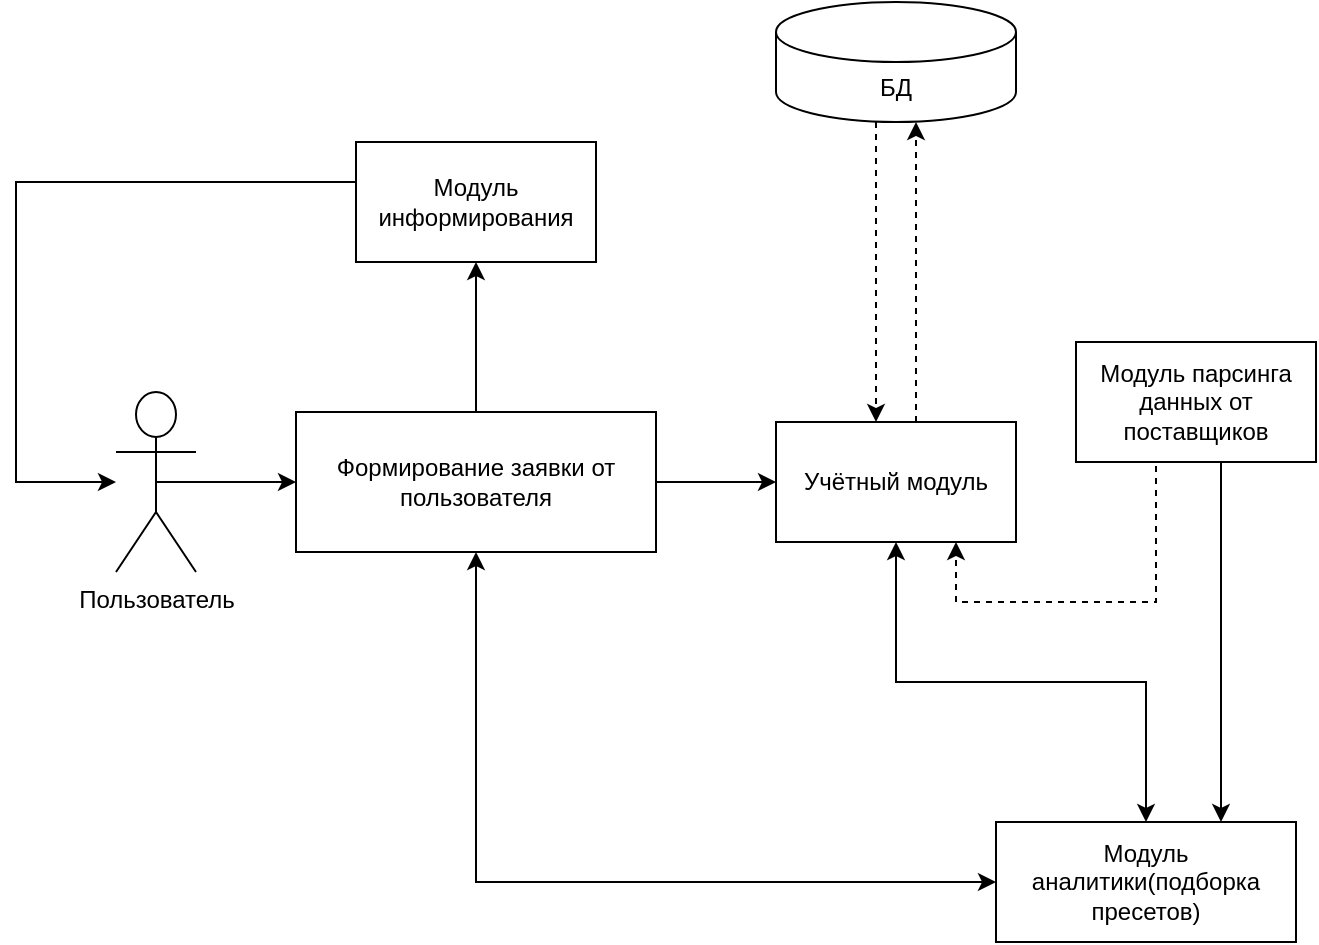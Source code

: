 <mxfile version="26.1.1">
  <diagram name="Страница — 1" id="cpi80OK5ggxKdEkJf6Ek">
    <mxGraphModel dx="954" dy="639" grid="1" gridSize="10" guides="1" tooltips="1" connect="1" arrows="1" fold="1" page="1" pageScale="1" pageWidth="827" pageHeight="1169" math="0" shadow="0">
      <root>
        <mxCell id="0" />
        <mxCell id="1" parent="0" />
        <mxCell id="anivfigtLwiNKghZM0W1-9" style="edgeStyle=orthogonalEdgeStyle;rounded=0;orthogonalLoop=1;jettySize=auto;html=1;exitX=0.5;exitY=0.5;exitDx=0;exitDy=0;exitPerimeter=0;entryX=0;entryY=0.5;entryDx=0;entryDy=0;" edge="1" parent="1" source="anivfigtLwiNKghZM0W1-1" target="anivfigtLwiNKghZM0W1-4">
          <mxGeometry relative="1" as="geometry" />
        </mxCell>
        <mxCell id="anivfigtLwiNKghZM0W1-1" value="Пользователь" style="shape=umlActor;verticalLabelPosition=bottom;verticalAlign=top;html=1;outlineConnect=0;" vertex="1" parent="1">
          <mxGeometry x="90" y="255" width="40" height="90" as="geometry" />
        </mxCell>
        <mxCell id="anivfigtLwiNKghZM0W1-6" value="" style="edgeStyle=orthogonalEdgeStyle;rounded=0;orthogonalLoop=1;jettySize=auto;html=1;" edge="1" parent="1" source="anivfigtLwiNKghZM0W1-4" target="anivfigtLwiNKghZM0W1-5">
          <mxGeometry relative="1" as="geometry" />
        </mxCell>
        <mxCell id="anivfigtLwiNKghZM0W1-26" style="edgeStyle=orthogonalEdgeStyle;rounded=0;orthogonalLoop=1;jettySize=auto;html=1;entryX=0;entryY=0.5;entryDx=0;entryDy=0;exitX=0.5;exitY=1;exitDx=0;exitDy=0;startArrow=classic;startFill=1;" edge="1" parent="1" source="anivfigtLwiNKghZM0W1-4" target="anivfigtLwiNKghZM0W1-20">
          <mxGeometry relative="1" as="geometry">
            <mxPoint x="240" y="415" as="sourcePoint" />
            <mxPoint x="447.5" y="585" as="targetPoint" />
            <Array as="points">
              <mxPoint x="270" y="500" />
            </Array>
          </mxGeometry>
        </mxCell>
        <mxCell id="anivfigtLwiNKghZM0W1-28" value="" style="edgeStyle=orthogonalEdgeStyle;rounded=0;orthogonalLoop=1;jettySize=auto;html=1;" edge="1" parent="1" source="anivfigtLwiNKghZM0W1-4" target="anivfigtLwiNKghZM0W1-27">
          <mxGeometry relative="1" as="geometry" />
        </mxCell>
        <mxCell id="anivfigtLwiNKghZM0W1-4" value="Формирование заявки от пользователя" style="rounded=0;whiteSpace=wrap;html=1;" vertex="1" parent="1">
          <mxGeometry x="180" y="265" width="180" height="70" as="geometry" />
        </mxCell>
        <mxCell id="anivfigtLwiNKghZM0W1-23" style="edgeStyle=orthogonalEdgeStyle;rounded=0;orthogonalLoop=1;jettySize=auto;html=1;entryX=0.5;entryY=0;entryDx=0;entryDy=0;startArrow=classic;startFill=1;" edge="1" parent="1" source="anivfigtLwiNKghZM0W1-5" target="anivfigtLwiNKghZM0W1-20">
          <mxGeometry relative="1" as="geometry" />
        </mxCell>
        <mxCell id="anivfigtLwiNKghZM0W1-5" value="Учётный модуль" style="rounded=0;whiteSpace=wrap;html=1;" vertex="1" parent="1">
          <mxGeometry x="420" y="270" width="120" height="60" as="geometry" />
        </mxCell>
        <mxCell id="anivfigtLwiNKghZM0W1-16" style="edgeStyle=orthogonalEdgeStyle;rounded=0;orthogonalLoop=1;jettySize=auto;html=1;dashed=1;exitX=0.25;exitY=1;exitDx=0;exitDy=0;" edge="1" parent="1" source="anivfigtLwiNKghZM0W1-7">
          <mxGeometry relative="1" as="geometry">
            <mxPoint x="510" y="330" as="targetPoint" />
            <Array as="points">
              <mxPoint x="610" y="360" />
              <mxPoint x="510" y="360" />
            </Array>
          </mxGeometry>
        </mxCell>
        <mxCell id="anivfigtLwiNKghZM0W1-33" style="edgeStyle=orthogonalEdgeStyle;rounded=0;orthogonalLoop=1;jettySize=auto;html=1;entryX=0.75;entryY=0;entryDx=0;entryDy=0;" edge="1" parent="1" source="anivfigtLwiNKghZM0W1-7" target="anivfigtLwiNKghZM0W1-20">
          <mxGeometry relative="1" as="geometry">
            <Array as="points">
              <mxPoint x="643" y="380" />
            </Array>
          </mxGeometry>
        </mxCell>
        <mxCell id="anivfigtLwiNKghZM0W1-7" value="Модуль парсинга данных от поставщиков" style="whiteSpace=wrap;html=1;rounded=0;" vertex="1" parent="1">
          <mxGeometry x="570" y="230" width="120" height="60" as="geometry" />
        </mxCell>
        <mxCell id="anivfigtLwiNKghZM0W1-12" style="edgeStyle=orthogonalEdgeStyle;rounded=0;orthogonalLoop=1;jettySize=auto;html=1;dashed=1;" edge="1" parent="1" source="anivfigtLwiNKghZM0W1-11">
          <mxGeometry relative="1" as="geometry">
            <mxPoint x="470" y="270" as="targetPoint" />
            <Array as="points">
              <mxPoint x="470" y="270" />
            </Array>
          </mxGeometry>
        </mxCell>
        <mxCell id="anivfigtLwiNKghZM0W1-11" value="БД" style="shape=cylinder3;whiteSpace=wrap;html=1;boundedLbl=1;backgroundOutline=1;size=15;" vertex="1" parent="1">
          <mxGeometry x="420" y="60" width="120" height="60" as="geometry" />
        </mxCell>
        <mxCell id="anivfigtLwiNKghZM0W1-15" style="edgeStyle=orthogonalEdgeStyle;rounded=0;orthogonalLoop=1;jettySize=auto;html=1;dashed=1;" edge="1" parent="1" source="anivfigtLwiNKghZM0W1-5">
          <mxGeometry relative="1" as="geometry">
            <mxPoint x="490" y="120" as="targetPoint" />
            <Array as="points">
              <mxPoint x="490" y="121" />
            </Array>
          </mxGeometry>
        </mxCell>
        <mxCell id="anivfigtLwiNKghZM0W1-20" value="Модуль аналитики(подборка пресетов)" style="whiteSpace=wrap;html=1;rounded=0;" vertex="1" parent="1">
          <mxGeometry x="530" y="470" width="150" height="60" as="geometry" />
        </mxCell>
        <mxCell id="anivfigtLwiNKghZM0W1-29" style="edgeStyle=orthogonalEdgeStyle;rounded=0;orthogonalLoop=1;jettySize=auto;html=1;" edge="1" parent="1" source="anivfigtLwiNKghZM0W1-27" target="anivfigtLwiNKghZM0W1-1">
          <mxGeometry relative="1" as="geometry">
            <mxPoint x="40" y="220" as="targetPoint" />
            <Array as="points">
              <mxPoint x="40" y="150" />
              <mxPoint x="40" y="300" />
            </Array>
          </mxGeometry>
        </mxCell>
        <mxCell id="anivfigtLwiNKghZM0W1-27" value="Модуль информирования" style="whiteSpace=wrap;html=1;rounded=0;" vertex="1" parent="1">
          <mxGeometry x="210" y="130" width="120" height="60" as="geometry" />
        </mxCell>
      </root>
    </mxGraphModel>
  </diagram>
</mxfile>
